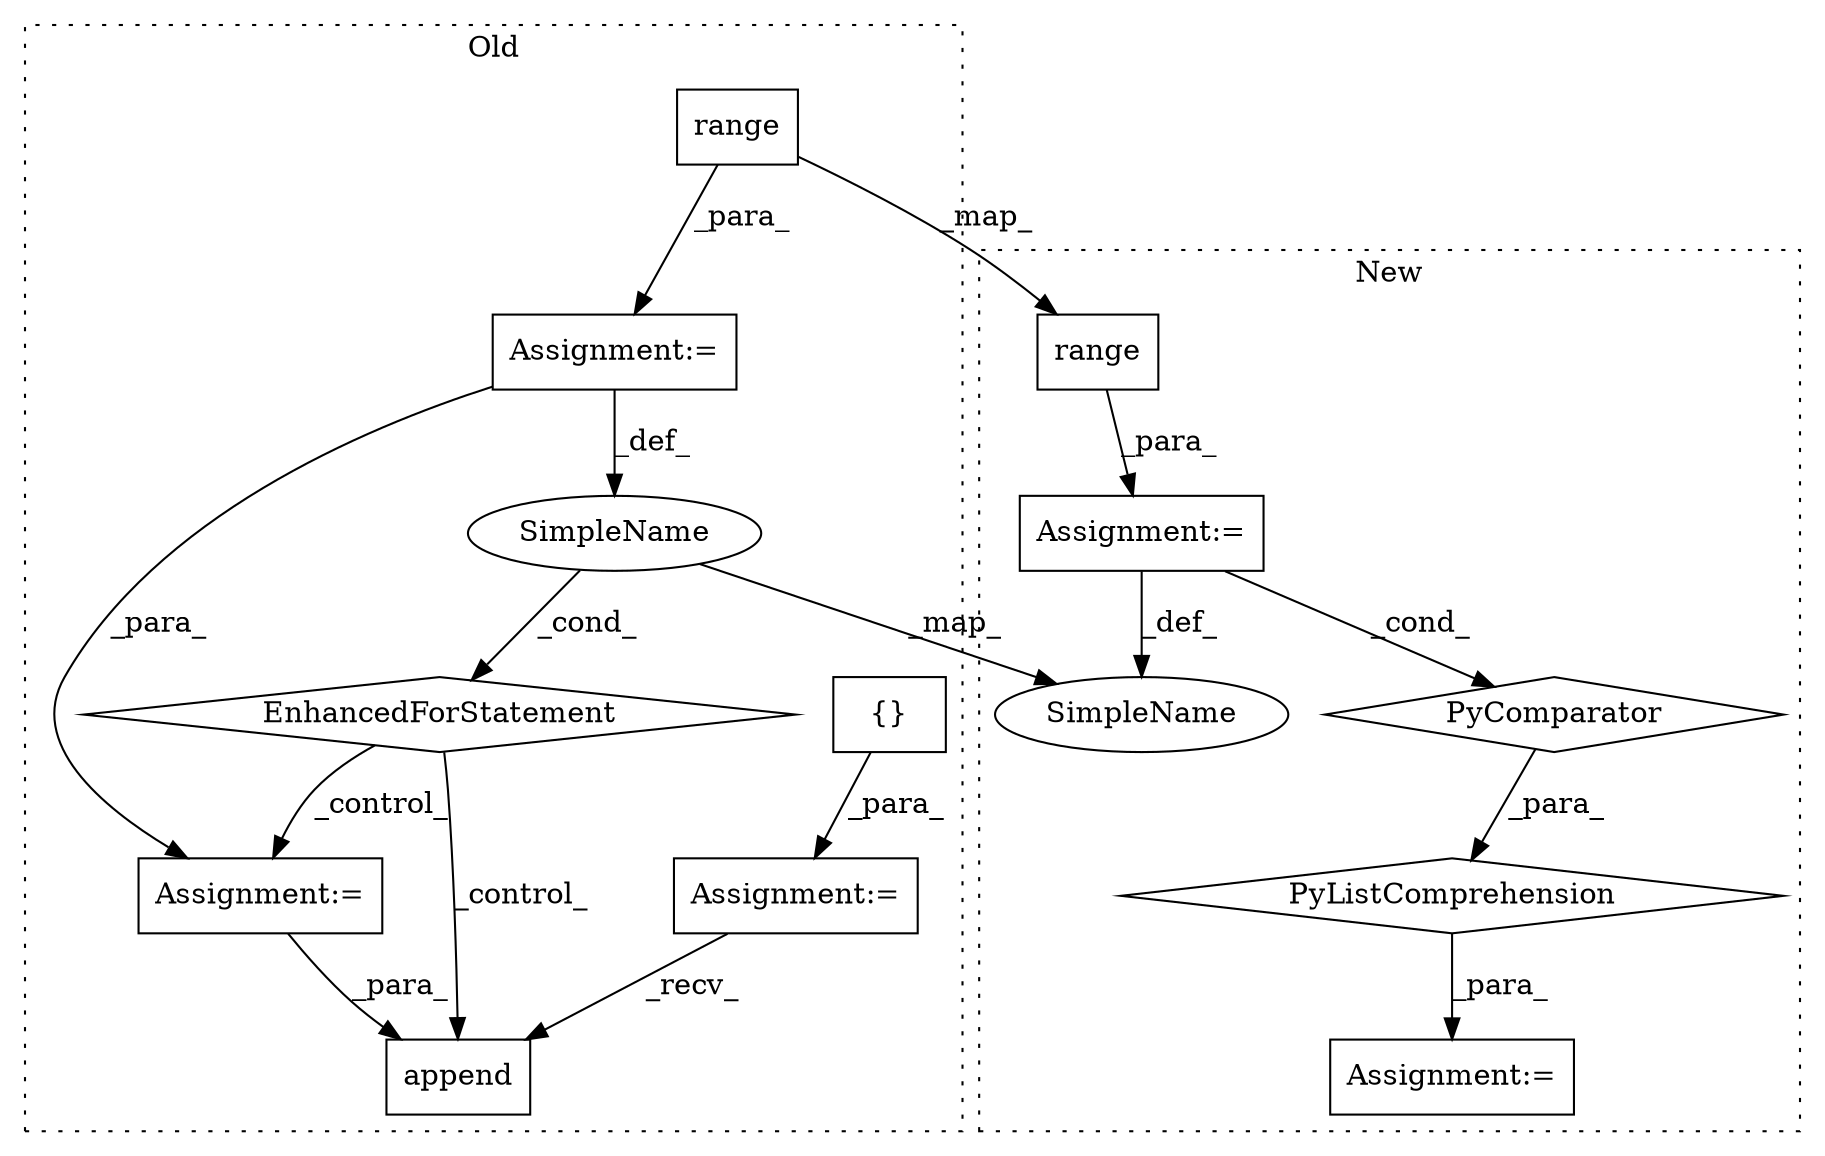 digraph G {
subgraph cluster0 {
1 [label="range" a="32" s="16225,16245" l="6,1" shape="box"];
4 [label="Assignment:=" a="7" s="16164,16246" l="53,2" shape="box"];
5 [label="EnhancedForStatement" a="70" s="16164,16246" l="53,2" shape="diamond"];
9 [label="append" a="32" s="16422,16433" l="7,1" shape="box"];
10 [label="Assignment:=" a="7" s="16146" l="1" shape="box"];
11 [label="{}" a="4" s="16156" l="2" shape="box"];
12 [label="SimpleName" a="42" s="16221" l="1" shape="ellipse"];
14 [label="Assignment:=" a="7" s="16314" l="1" shape="box"];
label = "Old";
style="dotted";
}
subgraph cluster1 {
2 [label="range" a="32" s="16100,16120" l="6,1" shape="box"];
3 [label="Assignment:=" a="7" s="16093" l="37" shape="box"];
6 [label="PyComparator" a="113" s="16093" l="37" shape="diamond"];
7 [label="PyListComprehension" a="109" s="15926" l="212" shape="diamond"];
8 [label="Assignment:=" a="7" s="15914" l="12" shape="box"];
13 [label="SimpleName" a="42" s="16096" l="1" shape="ellipse"];
label = "New";
style="dotted";
}
1 -> 2 [label="_map_"];
1 -> 4 [label="_para_"];
2 -> 3 [label="_para_"];
3 -> 6 [label="_cond_"];
3 -> 13 [label="_def_"];
4 -> 12 [label="_def_"];
4 -> 14 [label="_para_"];
5 -> 9 [label="_control_"];
5 -> 14 [label="_control_"];
6 -> 7 [label="_para_"];
7 -> 8 [label="_para_"];
10 -> 9 [label="_recv_"];
11 -> 10 [label="_para_"];
12 -> 5 [label="_cond_"];
12 -> 13 [label="_map_"];
14 -> 9 [label="_para_"];
}
